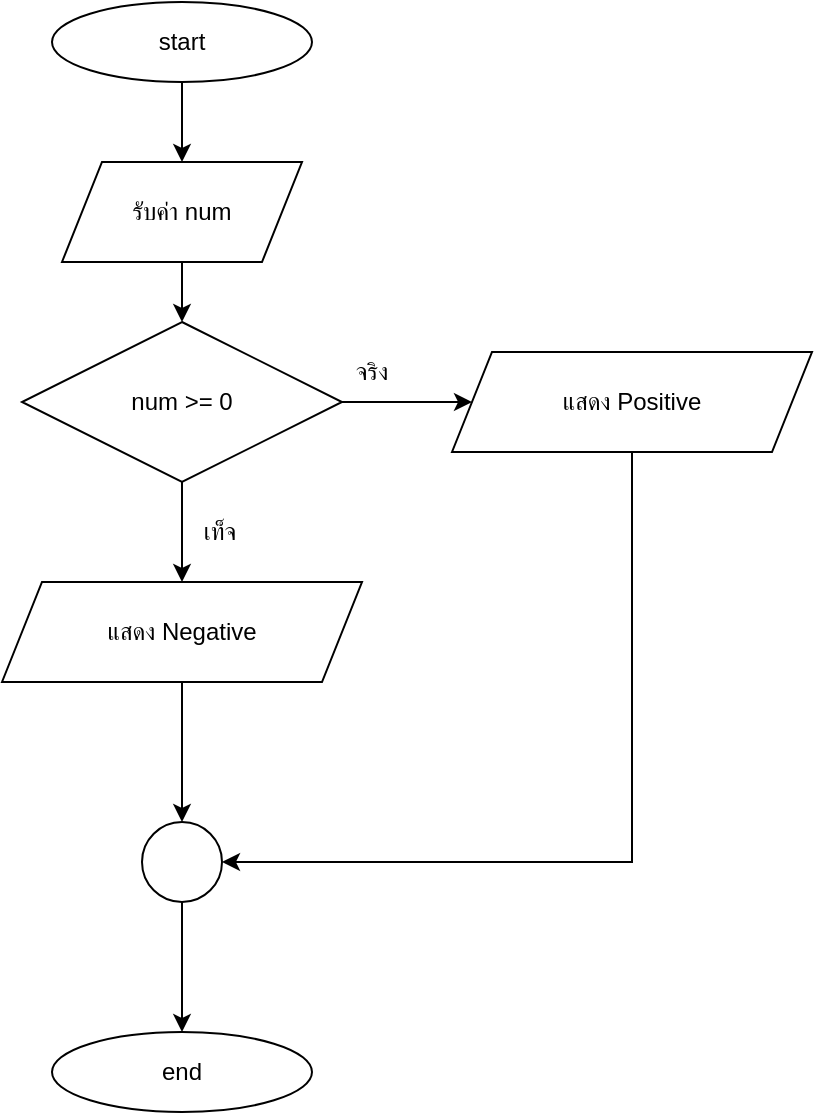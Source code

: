 <mxfile version="25.0.3">
  <diagram name="Page-1" id="ej8ePp-fl9iRL0BRLhF_">
    <mxGraphModel dx="1050" dy="522" grid="1" gridSize="10" guides="1" tooltips="1" connect="1" arrows="1" fold="1" page="1" pageScale="1" pageWidth="827" pageHeight="1169" math="0" shadow="0">
      <root>
        <mxCell id="0" />
        <mxCell id="1" parent="0" />
        <mxCell id="LKEjRX9hiPMMhIE1WfmC-1" value="" style="edgeStyle=orthogonalEdgeStyle;rounded=0;orthogonalLoop=1;jettySize=auto;html=1;" edge="1" parent="1" source="LKEjRX9hiPMMhIE1WfmC-2" target="LKEjRX9hiPMMhIE1WfmC-4">
          <mxGeometry relative="1" as="geometry" />
        </mxCell>
        <mxCell id="LKEjRX9hiPMMhIE1WfmC-2" value="start" style="ellipse;whiteSpace=wrap;html=1;" vertex="1" parent="1">
          <mxGeometry x="360" y="30" width="130" height="40" as="geometry" />
        </mxCell>
        <mxCell id="LKEjRX9hiPMMhIE1WfmC-3" value="" style="edgeStyle=orthogonalEdgeStyle;rounded=0;orthogonalLoop=1;jettySize=auto;html=1;" edge="1" parent="1" source="LKEjRX9hiPMMhIE1WfmC-4" target="LKEjRX9hiPMMhIE1WfmC-7">
          <mxGeometry relative="1" as="geometry" />
        </mxCell>
        <mxCell id="LKEjRX9hiPMMhIE1WfmC-4" value="รับค่า num" style="shape=parallelogram;perimeter=parallelogramPerimeter;whiteSpace=wrap;html=1;fixedSize=1;" vertex="1" parent="1">
          <mxGeometry x="365" y="110" width="120" height="50" as="geometry" />
        </mxCell>
        <mxCell id="LKEjRX9hiPMMhIE1WfmC-5" value="" style="edgeStyle=orthogonalEdgeStyle;rounded=0;orthogonalLoop=1;jettySize=auto;html=1;" edge="1" parent="1" source="LKEjRX9hiPMMhIE1WfmC-7">
          <mxGeometry relative="1" as="geometry">
            <mxPoint x="570" y="230" as="targetPoint" />
          </mxGeometry>
        </mxCell>
        <mxCell id="LKEjRX9hiPMMhIE1WfmC-6" style="edgeStyle=orthogonalEdgeStyle;rounded=0;orthogonalLoop=1;jettySize=auto;html=1;exitX=0.5;exitY=1;exitDx=0;exitDy=0;entryX=0.5;entryY=0;entryDx=0;entryDy=0;" edge="1" parent="1" source="LKEjRX9hiPMMhIE1WfmC-7" target="LKEjRX9hiPMMhIE1WfmC-11">
          <mxGeometry relative="1" as="geometry" />
        </mxCell>
        <mxCell id="LKEjRX9hiPMMhIE1WfmC-7" value="num &amp;gt;= 0" style="rhombus;whiteSpace=wrap;html=1;" vertex="1" parent="1">
          <mxGeometry x="345" y="190" width="160" height="80" as="geometry" />
        </mxCell>
        <mxCell id="LKEjRX9hiPMMhIE1WfmC-8" style="edgeStyle=orthogonalEdgeStyle;rounded=0;orthogonalLoop=1;jettySize=auto;html=1;exitX=0.5;exitY=1;exitDx=0;exitDy=0;entryX=1;entryY=0.5;entryDx=0;entryDy=0;" edge="1" parent="1" source="LKEjRX9hiPMMhIE1WfmC-9" target="LKEjRX9hiPMMhIE1WfmC-15">
          <mxGeometry relative="1" as="geometry" />
        </mxCell>
        <mxCell id="LKEjRX9hiPMMhIE1WfmC-9" value="แสดง Positive" style="shape=parallelogram;perimeter=parallelogramPerimeter;whiteSpace=wrap;html=1;fixedSize=1;" vertex="1" parent="1">
          <mxGeometry x="560" y="205" width="180" height="50" as="geometry" />
        </mxCell>
        <mxCell id="LKEjRX9hiPMMhIE1WfmC-10" value="" style="edgeStyle=orthogonalEdgeStyle;rounded=0;orthogonalLoop=1;jettySize=auto;html=1;" edge="1" parent="1" source="LKEjRX9hiPMMhIE1WfmC-11" target="LKEjRX9hiPMMhIE1WfmC-15">
          <mxGeometry relative="1" as="geometry" />
        </mxCell>
        <mxCell id="LKEjRX9hiPMMhIE1WfmC-11" value="แสดง Negative" style="shape=parallelogram;perimeter=parallelogramPerimeter;whiteSpace=wrap;html=1;fixedSize=1;" vertex="1" parent="1">
          <mxGeometry x="335" y="320" width="180" height="50" as="geometry" />
        </mxCell>
        <mxCell id="LKEjRX9hiPMMhIE1WfmC-12" value="จริง" style="text;html=1;align=center;verticalAlign=middle;whiteSpace=wrap;rounded=0;" vertex="1" parent="1">
          <mxGeometry x="490" y="200" width="60" height="30" as="geometry" />
        </mxCell>
        <mxCell id="LKEjRX9hiPMMhIE1WfmC-13" value="เท็จ" style="text;html=1;align=center;verticalAlign=middle;whiteSpace=wrap;rounded=0;" vertex="1" parent="1">
          <mxGeometry x="414" y="280" width="60" height="30" as="geometry" />
        </mxCell>
        <mxCell id="LKEjRX9hiPMMhIE1WfmC-14" value="" style="edgeStyle=orthogonalEdgeStyle;rounded=0;orthogonalLoop=1;jettySize=auto;html=1;" edge="1" parent="1" source="LKEjRX9hiPMMhIE1WfmC-15" target="LKEjRX9hiPMMhIE1WfmC-16">
          <mxGeometry relative="1" as="geometry" />
        </mxCell>
        <mxCell id="LKEjRX9hiPMMhIE1WfmC-15" value="" style="ellipse;whiteSpace=wrap;html=1;aspect=fixed;" vertex="1" parent="1">
          <mxGeometry x="405" y="440" width="40" height="40" as="geometry" />
        </mxCell>
        <mxCell id="LKEjRX9hiPMMhIE1WfmC-16" value="end" style="ellipse;whiteSpace=wrap;html=1;" vertex="1" parent="1">
          <mxGeometry x="360" y="545" width="130" height="40" as="geometry" />
        </mxCell>
      </root>
    </mxGraphModel>
  </diagram>
</mxfile>

